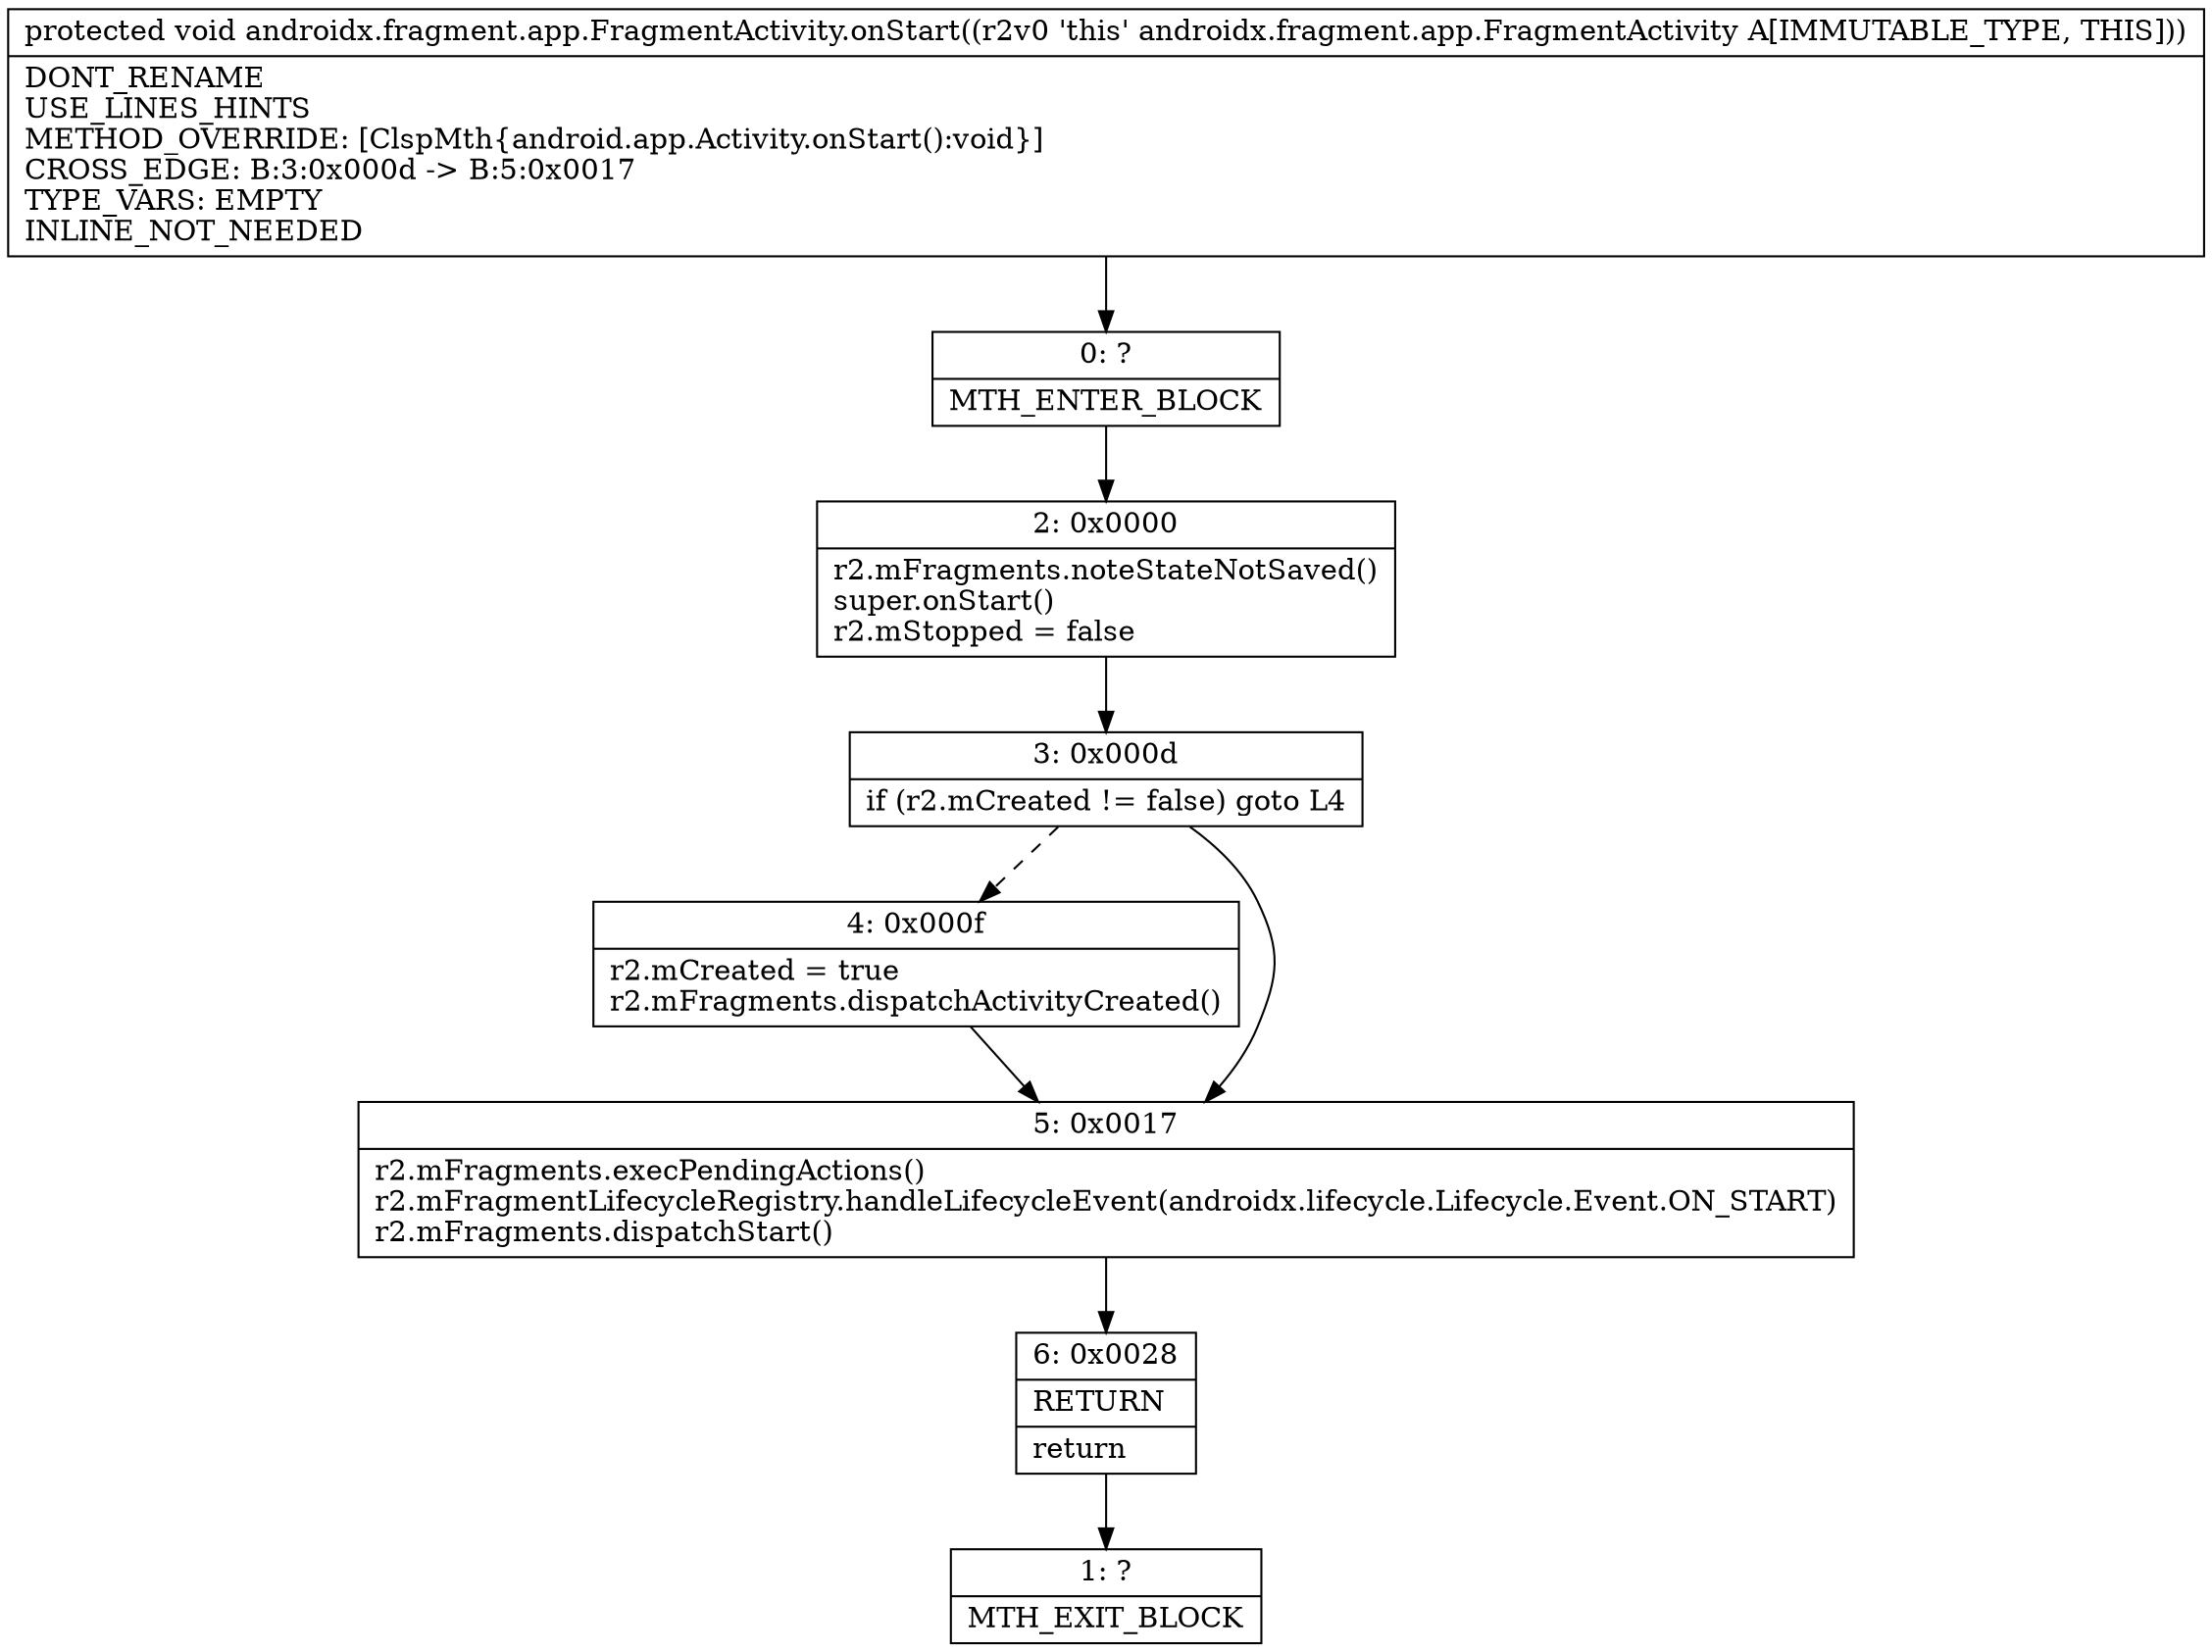 digraph "CFG forandroidx.fragment.app.FragmentActivity.onStart()V" {
Node_0 [shape=record,label="{0\:\ ?|MTH_ENTER_BLOCK\l}"];
Node_2 [shape=record,label="{2\:\ 0x0000|r2.mFragments.noteStateNotSaved()\lsuper.onStart()\lr2.mStopped = false\l}"];
Node_3 [shape=record,label="{3\:\ 0x000d|if (r2.mCreated != false) goto L4\l}"];
Node_4 [shape=record,label="{4\:\ 0x000f|r2.mCreated = true\lr2.mFragments.dispatchActivityCreated()\l}"];
Node_5 [shape=record,label="{5\:\ 0x0017|r2.mFragments.execPendingActions()\lr2.mFragmentLifecycleRegistry.handleLifecycleEvent(androidx.lifecycle.Lifecycle.Event.ON_START)\lr2.mFragments.dispatchStart()\l}"];
Node_6 [shape=record,label="{6\:\ 0x0028|RETURN\l|return\l}"];
Node_1 [shape=record,label="{1\:\ ?|MTH_EXIT_BLOCK\l}"];
MethodNode[shape=record,label="{protected void androidx.fragment.app.FragmentActivity.onStart((r2v0 'this' androidx.fragment.app.FragmentActivity A[IMMUTABLE_TYPE, THIS]))  | DONT_RENAME\lUSE_LINES_HINTS\lMETHOD_OVERRIDE: [ClspMth\{android.app.Activity.onStart():void\}]\lCROSS_EDGE: B:3:0x000d \-\> B:5:0x0017\lTYPE_VARS: EMPTY\lINLINE_NOT_NEEDED\l}"];
MethodNode -> Node_0;Node_0 -> Node_2;
Node_2 -> Node_3;
Node_3 -> Node_4[style=dashed];
Node_3 -> Node_5;
Node_4 -> Node_5;
Node_5 -> Node_6;
Node_6 -> Node_1;
}

